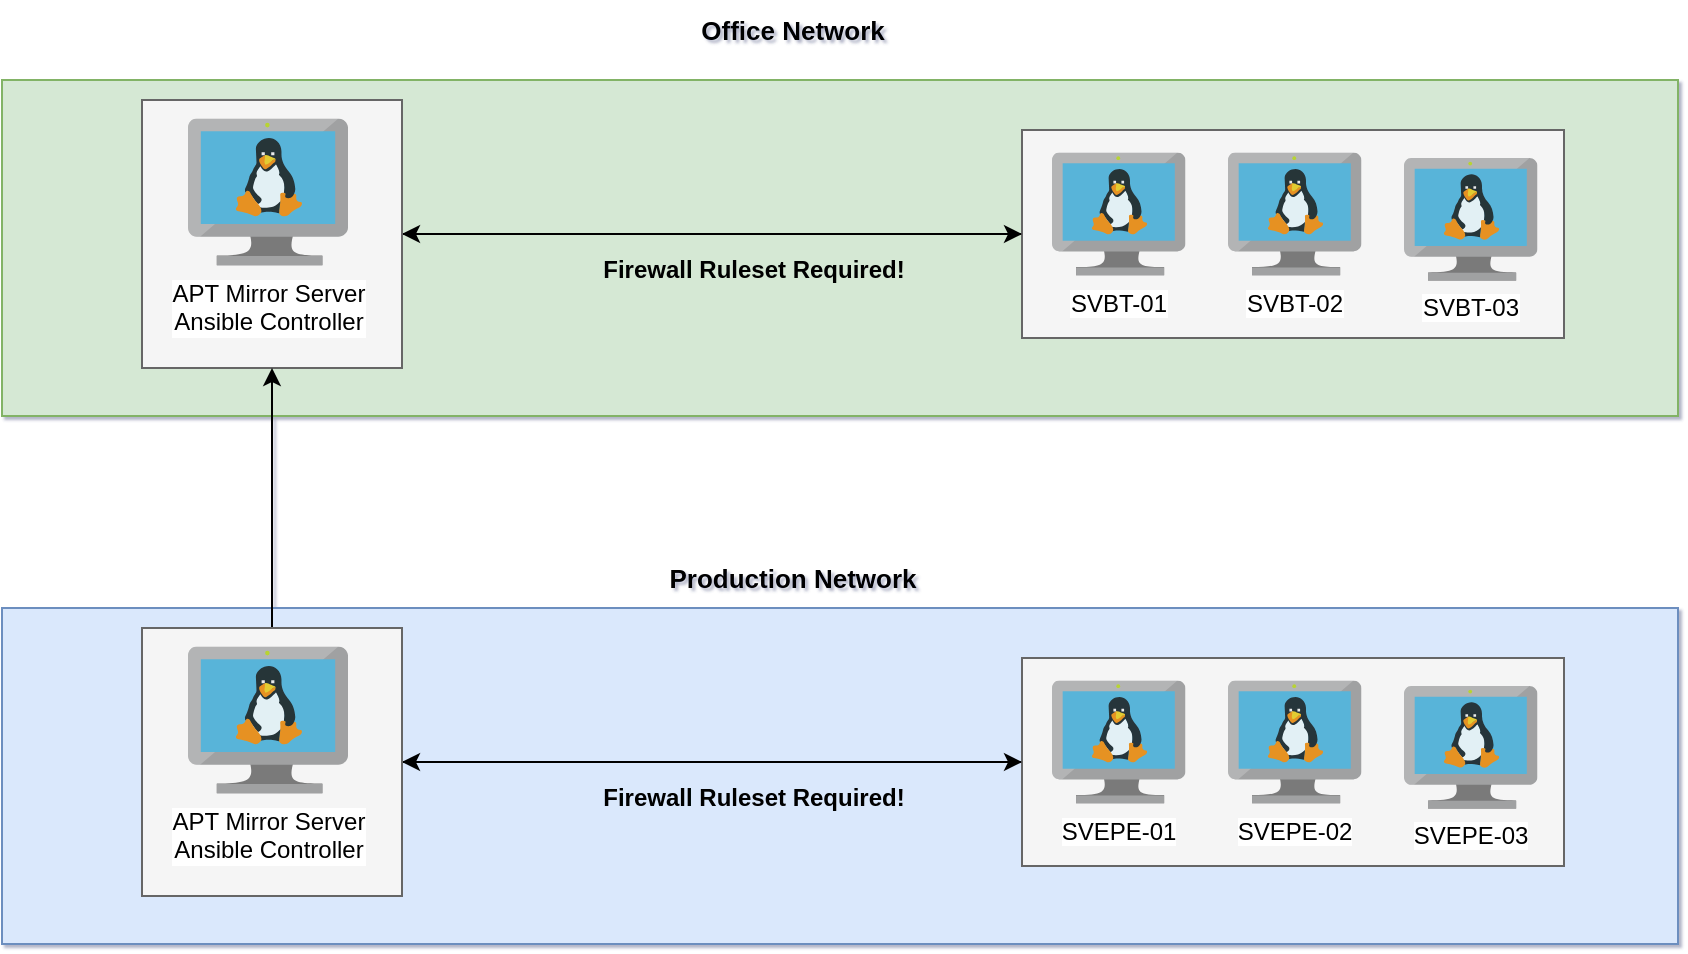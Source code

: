 <mxfile version="28.0.6">
  <diagram name="Page-1" id="Yay8gkdrrfTUArw_L0t_">
    <mxGraphModel dx="1378" dy="752" grid="1" gridSize="8" guides="1" tooltips="1" connect="1" arrows="1" fold="1" page="1" pageScale="1" pageWidth="1100" pageHeight="850" background="none" math="0" shadow="1">
      <root>
        <mxCell id="0" />
        <mxCell id="1" parent="0" />
        <mxCell id="YleI4EzTrmfIdfU0BML3-26" value="" style="rounded=0;whiteSpace=wrap;html=1;fillColor=#d5e8d4;strokeColor=#82b366;" parent="1" vertex="1">
          <mxGeometry x="96" y="80" width="838" height="168" as="geometry" />
        </mxCell>
        <mxCell id="KJ8qABfEN3y5GjXMAreh-10" style="edgeStyle=orthogonalEdgeStyle;rounded=0;orthogonalLoop=1;jettySize=auto;html=1;exitX=0;exitY=0.5;exitDx=0;exitDy=0;" edge="1" parent="1" source="ynbUYO4sn585GT9K957H-20" target="YleI4EzTrmfIdfU0BML3-15">
          <mxGeometry relative="1" as="geometry" />
        </mxCell>
        <mxCell id="ynbUYO4sn585GT9K957H-20" value="" style="rounded=0;whiteSpace=wrap;html=1;fillColor=#f5f5f5;strokeColor=#666666;fontColor=#333333;" parent="1" vertex="1">
          <mxGeometry x="606" y="105" width="271" height="104" as="geometry" />
        </mxCell>
        <mxCell id="KJ8qABfEN3y5GjXMAreh-11" style="edgeStyle=orthogonalEdgeStyle;rounded=0;orthogonalLoop=1;jettySize=auto;html=1;exitX=1;exitY=0.5;exitDx=0;exitDy=0;entryX=0;entryY=0.5;entryDx=0;entryDy=0;" edge="1" parent="1" source="YleI4EzTrmfIdfU0BML3-15" target="ynbUYO4sn585GT9K957H-20">
          <mxGeometry relative="1" as="geometry" />
        </mxCell>
        <mxCell id="YleI4EzTrmfIdfU0BML3-15" value="" style="rounded=0;whiteSpace=wrap;html=1;fillColor=#f5f5f5;strokeColor=#666666;fontColor=#333333;" parent="1" vertex="1">
          <mxGeometry x="166" y="90" width="130" height="134" as="geometry" />
        </mxCell>
        <mxCell id="ynbUYO4sn585GT9K957H-1" value="APT Mirror Server&lt;div&gt;Ansible Controller&lt;/div&gt;" style="image;sketch=0;aspect=fixed;html=1;points=[];align=center;fontSize=12;image=img/lib/mscae/VM_Linux.svg;" parent="1" vertex="1">
          <mxGeometry x="189" y="99.2" width="80" height="73.6" as="geometry" />
        </mxCell>
        <mxCell id="iATs5-p0Ry6HwTi2f4iV-19" value="&lt;b&gt;Production Network&lt;/b&gt;" style="text;html=1;align=center;verticalAlign=middle;whiteSpace=wrap;rounded=0;fontSize=13;" parent="1" vertex="1">
          <mxGeometry x="419.5" y="314" width="142.5" height="30" as="geometry" />
        </mxCell>
        <mxCell id="iATs5-p0Ry6HwTi2f4iV-24" value="&lt;div&gt;&lt;b&gt;Firewall Ruleset Required!&lt;/b&gt;&lt;/div&gt;" style="text;html=1;align=center;verticalAlign=middle;whiteSpace=wrap;rounded=0;" parent="1" vertex="1">
          <mxGeometry x="382" y="160" width="180" height="30" as="geometry" />
        </mxCell>
        <mxCell id="KJ8qABfEN3y5GjXMAreh-1" value="SVBT-01" style="image;sketch=0;aspect=fixed;html=1;points=[];align=center;fontSize=12;image=img/lib/mscae/VM_Linux.svg;" vertex="1" parent="1">
          <mxGeometry x="621" y="116.3" width="66.75" height="61.41" as="geometry" />
        </mxCell>
        <mxCell id="KJ8qABfEN3y5GjXMAreh-4" value="SVBT-02" style="image;sketch=0;aspect=fixed;html=1;points=[];align=center;fontSize=12;image=img/lib/mscae/VM_Linux.svg;" vertex="1" parent="1">
          <mxGeometry x="709" y="116.3" width="66.75" height="61.41" as="geometry" />
        </mxCell>
        <mxCell id="KJ8qABfEN3y5GjXMAreh-9" value="SVBT-03" style="image;sketch=0;aspect=fixed;html=1;points=[];align=center;fontSize=12;image=img/lib/mscae/VM_Linux.svg;" vertex="1" parent="1">
          <mxGeometry x="797" y="119" width="66.75" height="61.41" as="geometry" />
        </mxCell>
        <mxCell id="KJ8qABfEN3y5GjXMAreh-12" value="" style="rounded=0;whiteSpace=wrap;html=1;fillColor=#dae8fc;strokeColor=#6c8ebf;" vertex="1" parent="1">
          <mxGeometry x="96" y="344" width="838" height="168" as="geometry" />
        </mxCell>
        <mxCell id="KJ8qABfEN3y5GjXMAreh-13" style="edgeStyle=orthogonalEdgeStyle;rounded=0;orthogonalLoop=1;jettySize=auto;html=1;exitX=0;exitY=0.5;exitDx=0;exitDy=0;" edge="1" parent="1" source="KJ8qABfEN3y5GjXMAreh-14" target="KJ8qABfEN3y5GjXMAreh-16">
          <mxGeometry relative="1" as="geometry" />
        </mxCell>
        <mxCell id="KJ8qABfEN3y5GjXMAreh-14" value="" style="rounded=0;whiteSpace=wrap;html=1;fillColor=#f5f5f5;strokeColor=#666666;fontColor=#333333;" vertex="1" parent="1">
          <mxGeometry x="606" y="369" width="271" height="104" as="geometry" />
        </mxCell>
        <mxCell id="KJ8qABfEN3y5GjXMAreh-15" style="edgeStyle=orthogonalEdgeStyle;rounded=0;orthogonalLoop=1;jettySize=auto;html=1;exitX=1;exitY=0.5;exitDx=0;exitDy=0;entryX=0;entryY=0.5;entryDx=0;entryDy=0;" edge="1" parent="1" source="KJ8qABfEN3y5GjXMAreh-16" target="KJ8qABfEN3y5GjXMAreh-14">
          <mxGeometry relative="1" as="geometry" />
        </mxCell>
        <mxCell id="KJ8qABfEN3y5GjXMAreh-25" style="edgeStyle=orthogonalEdgeStyle;rounded=0;orthogonalLoop=1;jettySize=auto;html=1;entryX=0.5;entryY=1;entryDx=0;entryDy=0;" edge="1" parent="1" source="KJ8qABfEN3y5GjXMAreh-16" target="YleI4EzTrmfIdfU0BML3-15">
          <mxGeometry relative="1" as="geometry" />
        </mxCell>
        <mxCell id="KJ8qABfEN3y5GjXMAreh-16" value="" style="rounded=0;whiteSpace=wrap;html=1;fillColor=#f5f5f5;strokeColor=#666666;fontColor=#333333;" vertex="1" parent="1">
          <mxGeometry x="166" y="354" width="130" height="134" as="geometry" />
        </mxCell>
        <mxCell id="KJ8qABfEN3y5GjXMAreh-17" value="APT Mirror Server&lt;div&gt;Ansible Controller&lt;/div&gt;" style="image;sketch=0;aspect=fixed;html=1;points=[];align=center;fontSize=12;image=img/lib/mscae/VM_Linux.svg;" vertex="1" parent="1">
          <mxGeometry x="189" y="363.2" width="80" height="73.6" as="geometry" />
        </mxCell>
        <mxCell id="KJ8qABfEN3y5GjXMAreh-18" value="&lt;div&gt;&lt;b&gt;Firewall Ruleset Required!&lt;/b&gt;&lt;/div&gt;" style="text;html=1;align=center;verticalAlign=middle;whiteSpace=wrap;rounded=0;" vertex="1" parent="1">
          <mxGeometry x="382" y="424" width="180" height="30" as="geometry" />
        </mxCell>
        <mxCell id="KJ8qABfEN3y5GjXMAreh-19" value="SVEPE-01" style="image;sketch=0;aspect=fixed;html=1;points=[];align=center;fontSize=12;image=img/lib/mscae/VM_Linux.svg;" vertex="1" parent="1">
          <mxGeometry x="621" y="380.3" width="66.75" height="61.41" as="geometry" />
        </mxCell>
        <mxCell id="KJ8qABfEN3y5GjXMAreh-20" value="SVEPE-02" style="image;sketch=0;aspect=fixed;html=1;points=[];align=center;fontSize=12;image=img/lib/mscae/VM_Linux.svg;" vertex="1" parent="1">
          <mxGeometry x="709" y="380.3" width="66.75" height="61.41" as="geometry" />
        </mxCell>
        <mxCell id="KJ8qABfEN3y5GjXMAreh-21" value="SVEPE-03" style="image;sketch=0;aspect=fixed;html=1;points=[];align=center;fontSize=12;image=img/lib/mscae/VM_Linux.svg;" vertex="1" parent="1">
          <mxGeometry x="797" y="383" width="66.75" height="61.41" as="geometry" />
        </mxCell>
        <mxCell id="KJ8qABfEN3y5GjXMAreh-26" value="&lt;b&gt;Office Network&lt;/b&gt;" style="text;html=1;align=center;verticalAlign=middle;whiteSpace=wrap;rounded=0;fontSize=13;" vertex="1" parent="1">
          <mxGeometry x="419.5" y="40" width="142.5" height="30" as="geometry" />
        </mxCell>
      </root>
    </mxGraphModel>
  </diagram>
</mxfile>

